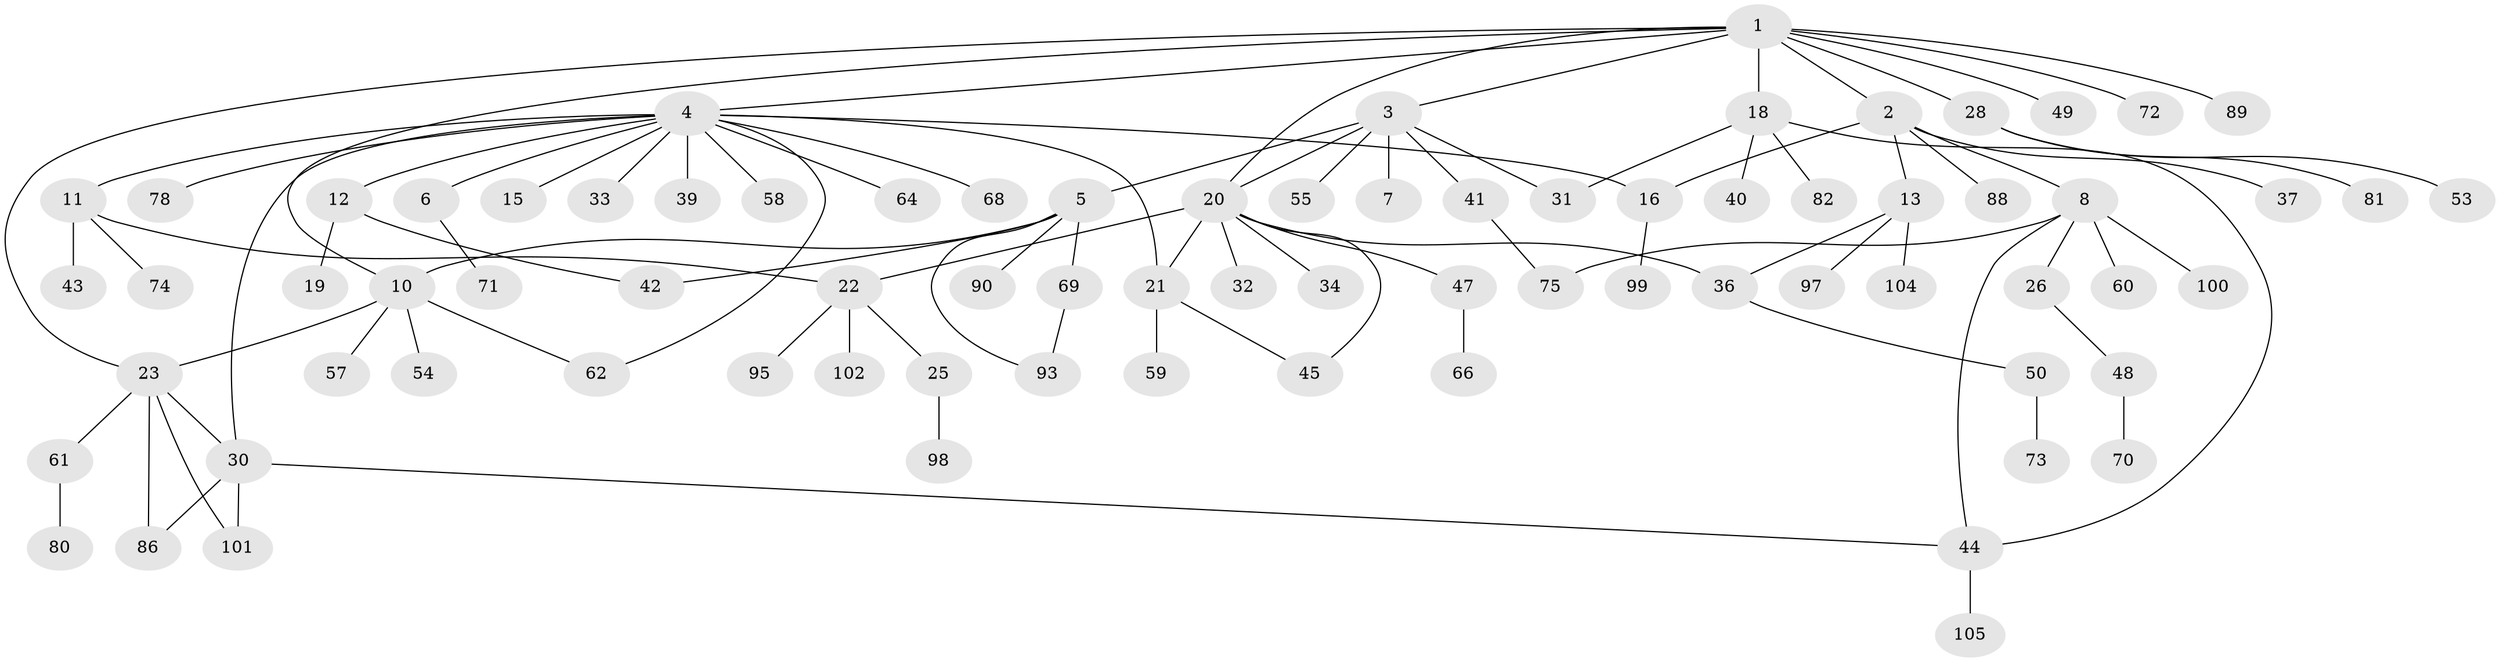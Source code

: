 // original degree distribution, {12: 0.009523809523809525, 7: 0.02857142857142857, 8: 0.009523809523809525, 16: 0.009523809523809525, 3: 0.12380952380952381, 1: 0.5142857142857142, 6: 0.009523809523809525, 4: 0.02857142857142857, 2: 0.21904761904761905, 5: 0.0380952380952381, 10: 0.009523809523809525}
// Generated by graph-tools (version 1.1) at 2025/41/03/06/25 10:41:47]
// undirected, 78 vertices, 95 edges
graph export_dot {
graph [start="1"]
  node [color=gray90,style=filled];
  1 [super="+27"];
  2 [super="+14"];
  3 [super="+35"];
  4 [super="+56"];
  5 [super="+29"];
  6 [super="+84"];
  7;
  8 [super="+9"];
  10 [super="+24"];
  11 [super="+17"];
  12 [super="+91"];
  13 [super="+87"];
  15;
  16 [super="+96"];
  18 [super="+52"];
  19;
  20 [super="+67"];
  21 [super="+94"];
  22 [super="+65"];
  23 [super="+83"];
  25 [super="+79"];
  26 [super="+38"];
  28;
  30 [super="+76"];
  31;
  32;
  33;
  34;
  36;
  37;
  39;
  40;
  41;
  42 [super="+103"];
  43;
  44 [super="+46"];
  45 [super="+51"];
  47;
  48;
  49;
  50 [super="+63"];
  53;
  54;
  55;
  57;
  58;
  59;
  60;
  61;
  62;
  64;
  66 [super="+77"];
  68;
  69 [super="+85"];
  70;
  71;
  72;
  73;
  74;
  75 [super="+92"];
  78;
  80;
  81;
  82;
  86;
  88;
  89;
  90;
  93;
  95;
  97;
  98;
  99;
  100;
  101;
  102;
  104;
  105;
  1 -- 2;
  1 -- 3;
  1 -- 4;
  1 -- 10;
  1 -- 18;
  1 -- 20;
  1 -- 28;
  1 -- 49;
  1 -- 72;
  1 -- 89;
  1 -- 23;
  2 -- 8;
  2 -- 13;
  2 -- 16;
  2 -- 37;
  2 -- 88;
  3 -- 5;
  3 -- 7;
  3 -- 20;
  3 -- 31;
  3 -- 41;
  3 -- 55;
  4 -- 6;
  4 -- 11;
  4 -- 12;
  4 -- 15;
  4 -- 21;
  4 -- 30;
  4 -- 33;
  4 -- 39;
  4 -- 58;
  4 -- 62;
  4 -- 64;
  4 -- 68;
  4 -- 78;
  4 -- 16;
  5 -- 10;
  5 -- 42;
  5 -- 69;
  5 -- 90;
  5 -- 93;
  6 -- 71;
  8 -- 26;
  8 -- 60;
  8 -- 75;
  8 -- 100;
  8 -- 44;
  10 -- 23;
  10 -- 54;
  10 -- 57;
  10 -- 62;
  11 -- 22;
  11 -- 74;
  11 -- 43;
  12 -- 19;
  12 -- 42;
  13 -- 36;
  13 -- 97;
  13 -- 104;
  16 -- 99;
  18 -- 40;
  18 -- 44;
  18 -- 82;
  18 -- 31;
  20 -- 21;
  20 -- 22;
  20 -- 32;
  20 -- 34;
  20 -- 36;
  20 -- 47;
  20 -- 45;
  21 -- 45;
  21 -- 59;
  22 -- 25;
  22 -- 95;
  22 -- 102;
  23 -- 61;
  23 -- 86;
  23 -- 101;
  23 -- 30;
  25 -- 98;
  26 -- 48;
  28 -- 53;
  28 -- 81;
  30 -- 86;
  30 -- 44;
  30 -- 101;
  36 -- 50;
  41 -- 75;
  44 -- 105;
  47 -- 66;
  48 -- 70;
  50 -- 73;
  61 -- 80;
  69 -- 93;
}
